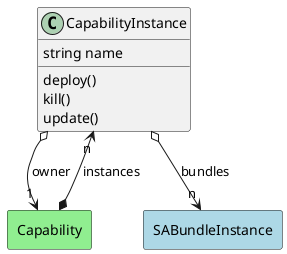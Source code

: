 @startuml

class "CapabilityInstance" as Model {
 string name

 deploy()
 kill()
 update()
 
}

rectangle "SABundleInstance" as SABundleInstance #lightblue {
}

Model o--> "n" SABundleInstance : bundles


rectangle "Capability" as Capability #lightblue {
}

Model o--> "1" Capability : owner




    rectangle "Capability" as Capability #lightgreen {
    }
    
        Capability   *--> "n" Model : "instances"
    

@enduml
